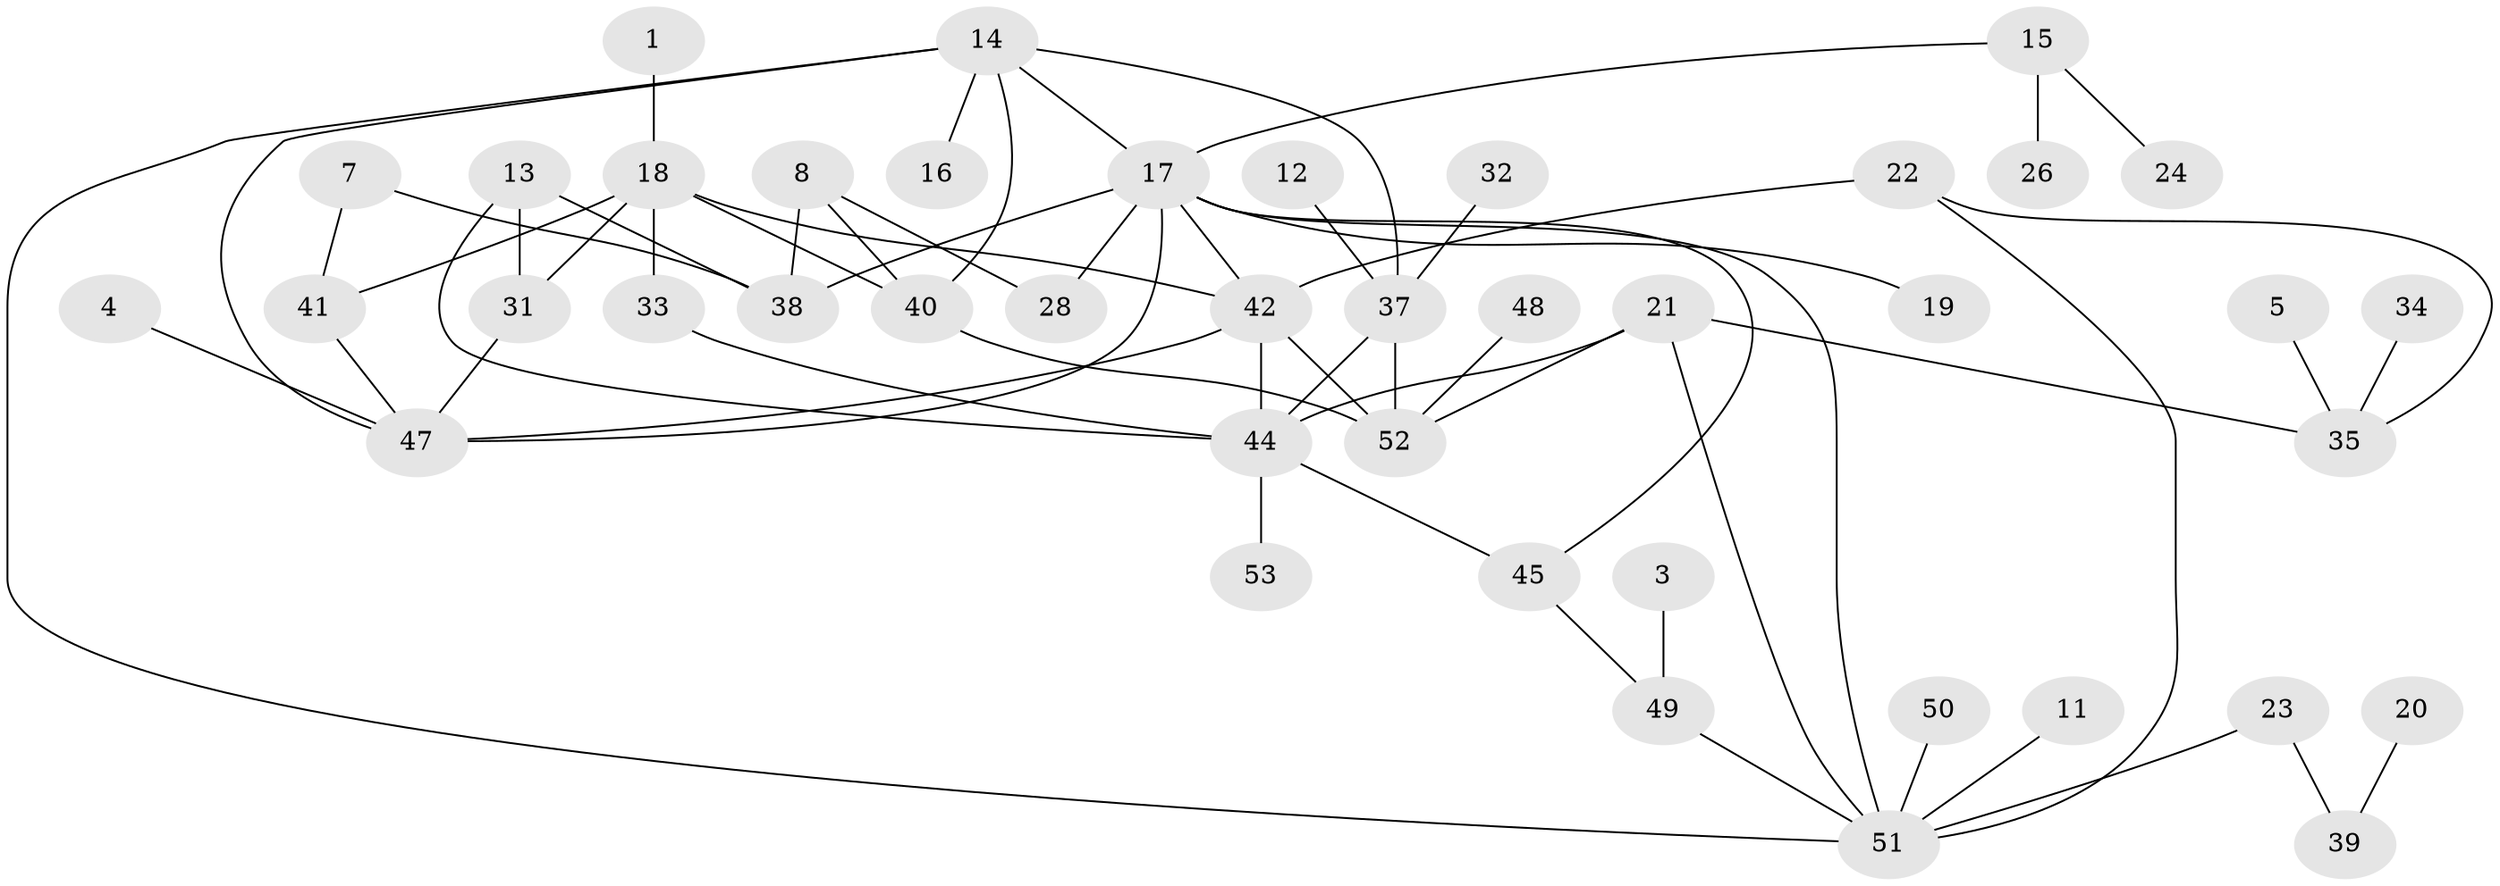 // original degree distribution, {2: 0.2761904761904762, 1: 0.3047619047619048, 0: 0.06666666666666667, 4: 0.12380952380952381, 3: 0.18095238095238095, 7: 0.01904761904761905, 5: 0.02857142857142857}
// Generated by graph-tools (version 1.1) at 2025/49/03/09/25 03:49:06]
// undirected, 42 vertices, 62 edges
graph export_dot {
graph [start="1"]
  node [color=gray90,style=filled];
  1;
  3;
  4;
  5;
  7;
  8;
  11;
  12;
  13;
  14;
  15;
  16;
  17;
  18;
  19;
  20;
  21;
  22;
  23;
  24;
  26;
  28;
  31;
  32;
  33;
  34;
  35;
  37;
  38;
  39;
  40;
  41;
  42;
  44;
  45;
  47;
  48;
  49;
  50;
  51;
  52;
  53;
  1 -- 18 [weight=1.0];
  3 -- 49 [weight=1.0];
  4 -- 47 [weight=1.0];
  5 -- 35 [weight=1.0];
  7 -- 38 [weight=1.0];
  7 -- 41 [weight=1.0];
  8 -- 28 [weight=1.0];
  8 -- 38 [weight=1.0];
  8 -- 40 [weight=1.0];
  11 -- 51 [weight=1.0];
  12 -- 37 [weight=1.0];
  13 -- 31 [weight=1.0];
  13 -- 38 [weight=1.0];
  13 -- 44 [weight=1.0];
  14 -- 16 [weight=1.0];
  14 -- 17 [weight=1.0];
  14 -- 37 [weight=1.0];
  14 -- 40 [weight=1.0];
  14 -- 47 [weight=1.0];
  14 -- 51 [weight=1.0];
  15 -- 17 [weight=1.0];
  15 -- 24 [weight=1.0];
  15 -- 26 [weight=1.0];
  17 -- 19 [weight=1.0];
  17 -- 28 [weight=1.0];
  17 -- 38 [weight=1.0];
  17 -- 42 [weight=1.0];
  17 -- 45 [weight=1.0];
  17 -- 47 [weight=1.0];
  17 -- 51 [weight=1.0];
  18 -- 31 [weight=1.0];
  18 -- 33 [weight=1.0];
  18 -- 40 [weight=1.0];
  18 -- 41 [weight=1.0];
  18 -- 42 [weight=1.0];
  20 -- 39 [weight=1.0];
  21 -- 35 [weight=1.0];
  21 -- 44 [weight=1.0];
  21 -- 51 [weight=1.0];
  21 -- 52 [weight=1.0];
  22 -- 35 [weight=1.0];
  22 -- 42 [weight=1.0];
  22 -- 51 [weight=1.0];
  23 -- 39 [weight=1.0];
  23 -- 51 [weight=1.0];
  31 -- 47 [weight=1.0];
  32 -- 37 [weight=1.0];
  33 -- 44 [weight=1.0];
  34 -- 35 [weight=1.0];
  37 -- 44 [weight=1.0];
  37 -- 52 [weight=1.0];
  40 -- 52 [weight=1.0];
  41 -- 47 [weight=1.0];
  42 -- 44 [weight=1.0];
  42 -- 47 [weight=1.0];
  42 -- 52 [weight=1.0];
  44 -- 45 [weight=1.0];
  44 -- 53 [weight=1.0];
  45 -- 49 [weight=1.0];
  48 -- 52 [weight=1.0];
  49 -- 51 [weight=1.0];
  50 -- 51 [weight=1.0];
}
